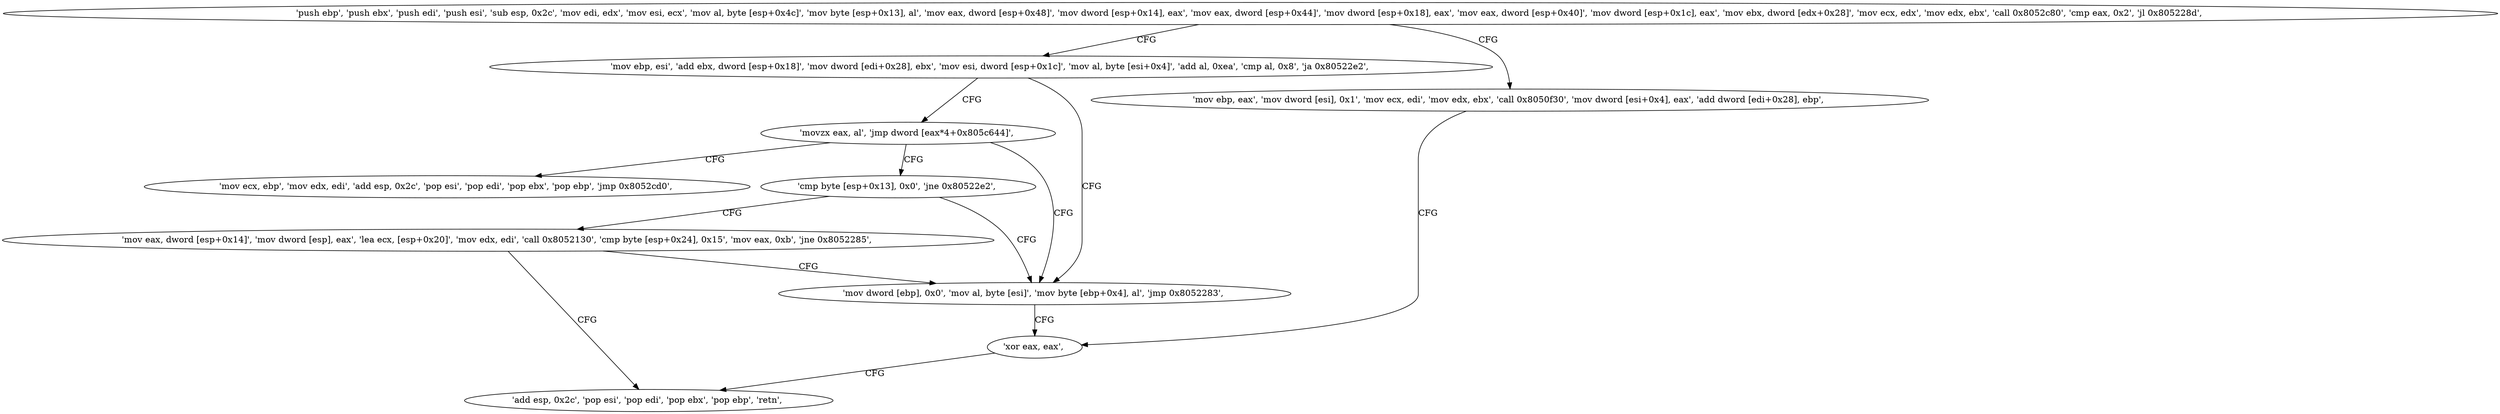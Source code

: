 digraph "func" {
"134554160" [label = "'push ebp', 'push ebx', 'push edi', 'push esi', 'sub esp, 0x2c', 'mov edi, edx', 'mov esi, ecx', 'mov al, byte [esp+0x4c]', 'mov byte [esp+0x13], al', 'mov eax, dword [esp+0x48]', 'mov dword [esp+0x14], eax', 'mov eax, dword [esp+0x44]', 'mov dword [esp+0x18], eax', 'mov eax, dword [esp+0x40]', 'mov dword [esp+0x1c], eax', 'mov ebx, dword [edx+0x28]', 'mov ecx, edx', 'mov edx, ebx', 'call 0x8052c80', 'cmp eax, 0x2', 'jl 0x805228d', " ]
"134554253" [label = "'mov ebp, esi', 'add ebx, dword [esp+0x18]', 'mov dword [edi+0x28], ebx', 'mov esi, dword [esp+0x1c]', 'mov al, byte [esi+0x4]', 'add al, 0xea', 'cmp al, 0x8', 'ja 0x80522e2', " ]
"134554220" [label = "'mov ebp, eax', 'mov dword [esi], 0x1', 'mov ecx, edi', 'mov edx, ebx', 'call 0x8050f30', 'mov dword [esi+0x4], eax', 'add dword [edi+0x28], ebp', " ]
"134554338" [label = "'mov dword [ebp], 0x0', 'mov al, byte [esi]', 'mov byte [ebp+0x4], al', 'jmp 0x8052283', " ]
"134554275" [label = "'movzx eax, al', 'jmp dword [eax*4+0x805c644]', " ]
"134554243" [label = "'xor eax, eax', " ]
"134554285" [label = "'mov ecx, ebp', 'mov edx, edi', 'add esp, 0x2c', 'pop esi', 'pop edi', 'pop ebx', 'pop ebp', 'jmp 0x8052cd0', " ]
"134554301" [label = "'cmp byte [esp+0x13], 0x0', 'jne 0x80522e2', " ]
"134554245" [label = "'add esp, 0x2c', 'pop esi', 'pop edi', 'pop ebx', 'pop ebp', 'retn', " ]
"134554308" [label = "'mov eax, dword [esp+0x14]', 'mov dword [esp], eax', 'lea ecx, [esp+0x20]', 'mov edx, edi', 'call 0x8052130', 'cmp byte [esp+0x24], 0x15', 'mov eax, 0xb', 'jne 0x8052285', " ]
"134554160" -> "134554253" [ label = "CFG" ]
"134554160" -> "134554220" [ label = "CFG" ]
"134554253" -> "134554338" [ label = "CFG" ]
"134554253" -> "134554275" [ label = "CFG" ]
"134554220" -> "134554243" [ label = "CFG" ]
"134554338" -> "134554243" [ label = "CFG" ]
"134554275" -> "134554285" [ label = "CFG" ]
"134554275" -> "134554301" [ label = "CFG" ]
"134554275" -> "134554338" [ label = "CFG" ]
"134554243" -> "134554245" [ label = "CFG" ]
"134554301" -> "134554338" [ label = "CFG" ]
"134554301" -> "134554308" [ label = "CFG" ]
"134554308" -> "134554245" [ label = "CFG" ]
"134554308" -> "134554338" [ label = "CFG" ]
}
